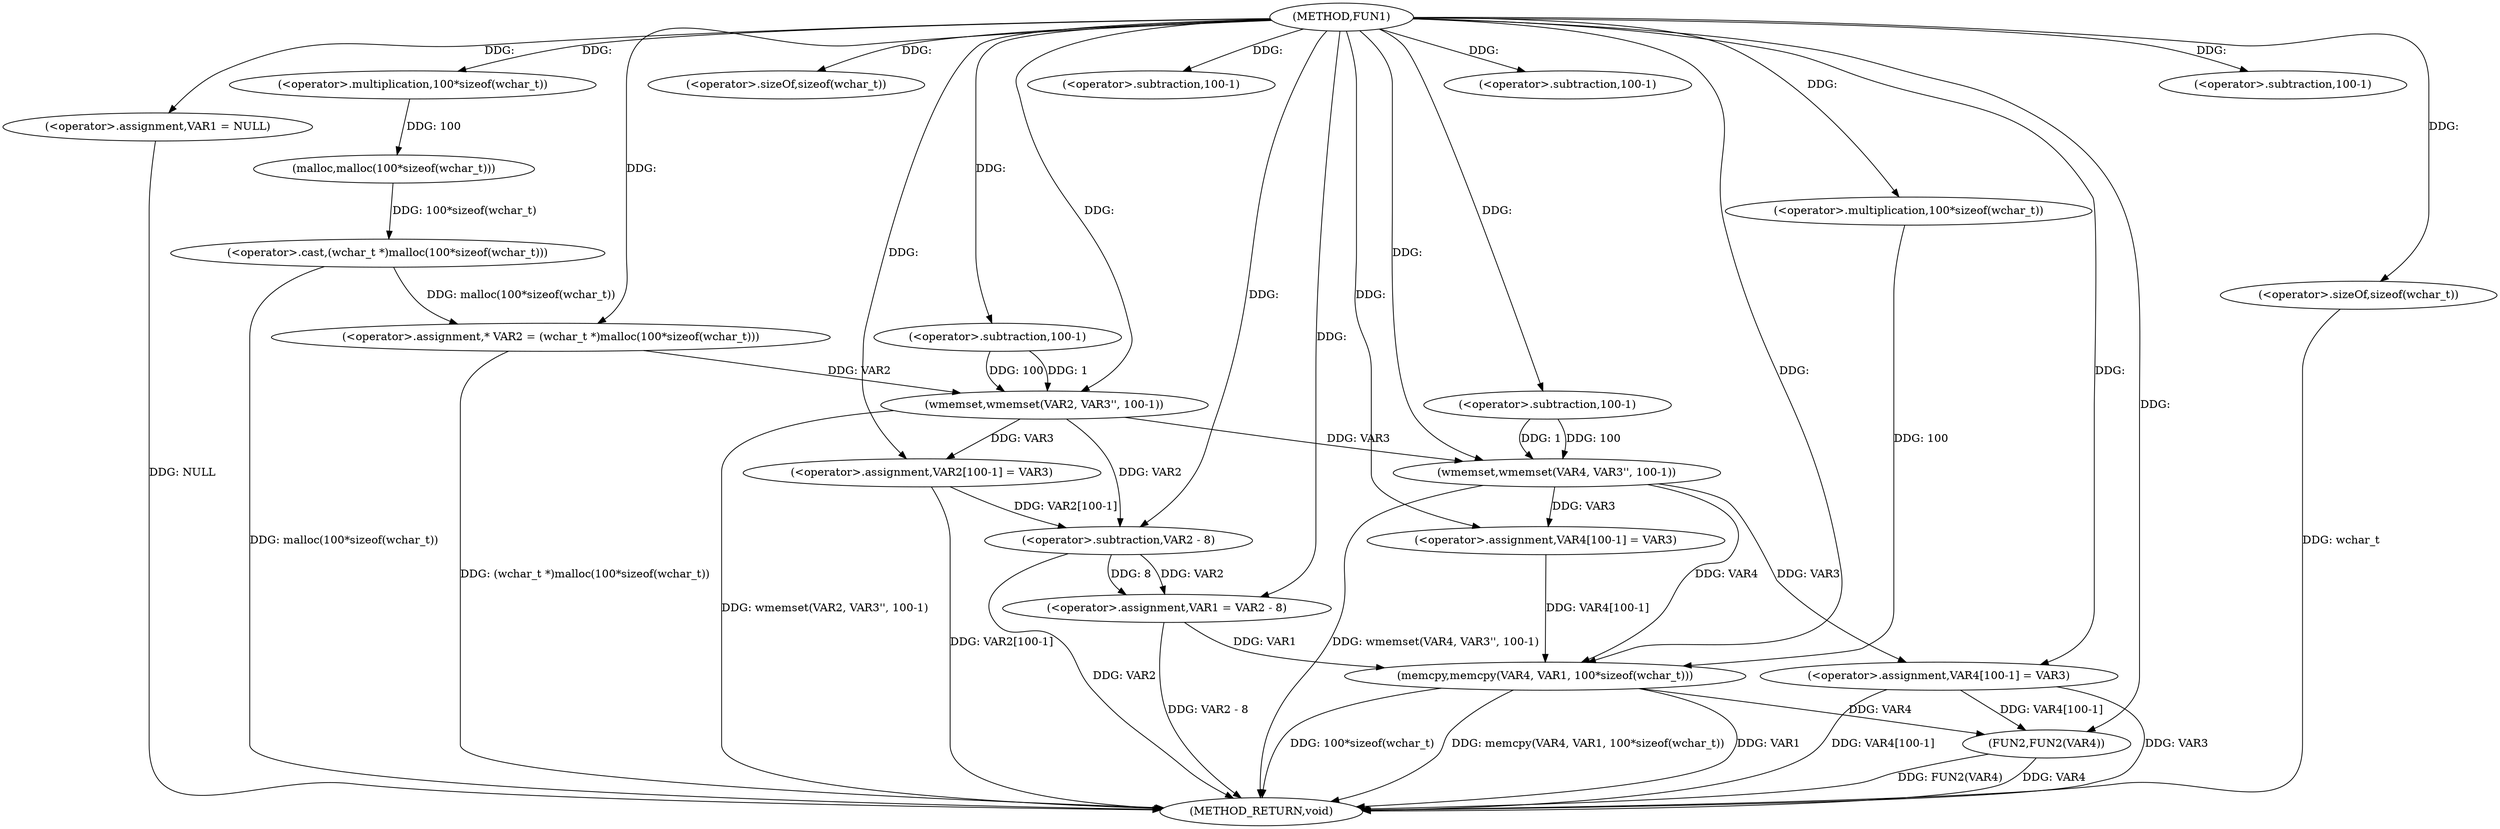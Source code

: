 digraph FUN1 {  
"1000100" [label = "(METHOD,FUN1)" ]
"1000166" [label = "(METHOD_RETURN,void)" ]
"1000103" [label = "(<operator>.assignment,VAR1 = NULL)" ]
"1000108" [label = "(<operator>.assignment,* VAR2 = (wchar_t *)malloc(100*sizeof(wchar_t)))" ]
"1000110" [label = "(<operator>.cast,(wchar_t *)malloc(100*sizeof(wchar_t)))" ]
"1000112" [label = "(malloc,malloc(100*sizeof(wchar_t)))" ]
"1000113" [label = "(<operator>.multiplication,100*sizeof(wchar_t))" ]
"1000115" [label = "(<operator>.sizeOf,sizeof(wchar_t))" ]
"1000117" [label = "(wmemset,wmemset(VAR2, VAR3'', 100-1))" ]
"1000120" [label = "(<operator>.subtraction,100-1)" ]
"1000123" [label = "(<operator>.assignment,VAR2[100-1] = VAR3)" ]
"1000126" [label = "(<operator>.subtraction,100-1)" ]
"1000130" [label = "(<operator>.assignment,VAR1 = VAR2 - 8)" ]
"1000132" [label = "(<operator>.subtraction,VAR2 - 8)" ]
"1000137" [label = "(wmemset,wmemset(VAR4, VAR3'', 100-1))" ]
"1000140" [label = "(<operator>.subtraction,100-1)" ]
"1000143" [label = "(<operator>.assignment,VAR4[100-1] = VAR3)" ]
"1000146" [label = "(<operator>.subtraction,100-1)" ]
"1000150" [label = "(memcpy,memcpy(VAR4, VAR1, 100*sizeof(wchar_t)))" ]
"1000153" [label = "(<operator>.multiplication,100*sizeof(wchar_t))" ]
"1000155" [label = "(<operator>.sizeOf,sizeof(wchar_t))" ]
"1000157" [label = "(<operator>.assignment,VAR4[100-1] = VAR3)" ]
"1000160" [label = "(<operator>.subtraction,100-1)" ]
"1000164" [label = "(FUN2,FUN2(VAR4))" ]
  "1000117" -> "1000166"  [ label = "DDG: wmemset(VAR2, VAR3'', 100-1)"] 
  "1000103" -> "1000166"  [ label = "DDG: NULL"] 
  "1000150" -> "1000166"  [ label = "DDG: VAR1"] 
  "1000150" -> "1000166"  [ label = "DDG: 100*sizeof(wchar_t)"] 
  "1000108" -> "1000166"  [ label = "DDG: (wchar_t *)malloc(100*sizeof(wchar_t))"] 
  "1000150" -> "1000166"  [ label = "DDG: memcpy(VAR4, VAR1, 100*sizeof(wchar_t))"] 
  "1000155" -> "1000166"  [ label = "DDG: wchar_t"] 
  "1000157" -> "1000166"  [ label = "DDG: VAR3"] 
  "1000137" -> "1000166"  [ label = "DDG: wmemset(VAR4, VAR3'', 100-1)"] 
  "1000164" -> "1000166"  [ label = "DDG: FUN2(VAR4)"] 
  "1000130" -> "1000166"  [ label = "DDG: VAR2 - 8"] 
  "1000157" -> "1000166"  [ label = "DDG: VAR4[100-1]"] 
  "1000132" -> "1000166"  [ label = "DDG: VAR2"] 
  "1000110" -> "1000166"  [ label = "DDG: malloc(100*sizeof(wchar_t))"] 
  "1000123" -> "1000166"  [ label = "DDG: VAR2[100-1]"] 
  "1000164" -> "1000166"  [ label = "DDG: VAR4"] 
  "1000100" -> "1000103"  [ label = "DDG: "] 
  "1000110" -> "1000108"  [ label = "DDG: malloc(100*sizeof(wchar_t))"] 
  "1000100" -> "1000108"  [ label = "DDG: "] 
  "1000112" -> "1000110"  [ label = "DDG: 100*sizeof(wchar_t)"] 
  "1000113" -> "1000112"  [ label = "DDG: 100"] 
  "1000100" -> "1000113"  [ label = "DDG: "] 
  "1000100" -> "1000115"  [ label = "DDG: "] 
  "1000108" -> "1000117"  [ label = "DDG: VAR2"] 
  "1000100" -> "1000117"  [ label = "DDG: "] 
  "1000120" -> "1000117"  [ label = "DDG: 100"] 
  "1000120" -> "1000117"  [ label = "DDG: 1"] 
  "1000100" -> "1000120"  [ label = "DDG: "] 
  "1000117" -> "1000123"  [ label = "DDG: VAR3"] 
  "1000100" -> "1000123"  [ label = "DDG: "] 
  "1000100" -> "1000126"  [ label = "DDG: "] 
  "1000132" -> "1000130"  [ label = "DDG: VAR2"] 
  "1000132" -> "1000130"  [ label = "DDG: 8"] 
  "1000100" -> "1000130"  [ label = "DDG: "] 
  "1000117" -> "1000132"  [ label = "DDG: VAR2"] 
  "1000123" -> "1000132"  [ label = "DDG: VAR2[100-1]"] 
  "1000100" -> "1000132"  [ label = "DDG: "] 
  "1000100" -> "1000137"  [ label = "DDG: "] 
  "1000117" -> "1000137"  [ label = "DDG: VAR3"] 
  "1000140" -> "1000137"  [ label = "DDG: 100"] 
  "1000140" -> "1000137"  [ label = "DDG: 1"] 
  "1000100" -> "1000140"  [ label = "DDG: "] 
  "1000137" -> "1000143"  [ label = "DDG: VAR3"] 
  "1000100" -> "1000143"  [ label = "DDG: "] 
  "1000100" -> "1000146"  [ label = "DDG: "] 
  "1000143" -> "1000150"  [ label = "DDG: VAR4[100-1]"] 
  "1000137" -> "1000150"  [ label = "DDG: VAR4"] 
  "1000100" -> "1000150"  [ label = "DDG: "] 
  "1000130" -> "1000150"  [ label = "DDG: VAR1"] 
  "1000153" -> "1000150"  [ label = "DDG: 100"] 
  "1000100" -> "1000153"  [ label = "DDG: "] 
  "1000100" -> "1000155"  [ label = "DDG: "] 
  "1000100" -> "1000157"  [ label = "DDG: "] 
  "1000137" -> "1000157"  [ label = "DDG: VAR3"] 
  "1000100" -> "1000160"  [ label = "DDG: "] 
  "1000150" -> "1000164"  [ label = "DDG: VAR4"] 
  "1000157" -> "1000164"  [ label = "DDG: VAR4[100-1]"] 
  "1000100" -> "1000164"  [ label = "DDG: "] 
}
